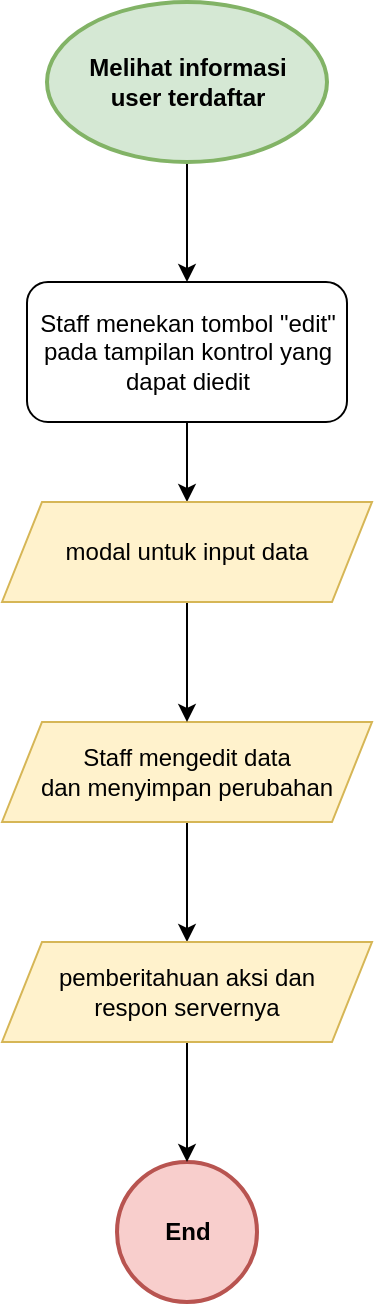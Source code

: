 <mxfile version="20.8.16" type="device"><diagram name="Page-1" id="51YWw7CBW6mTM5bxygTf"><mxGraphModel dx="1304" dy="1174" grid="1" gridSize="10" guides="1" tooltips="1" connect="1" arrows="1" fold="1" page="1" pageScale="1" pageWidth="850" pageHeight="1100" math="0" shadow="0"><root><mxCell id="0"/><mxCell id="1" parent="0"/><mxCell id="mdE4jYPzADtsIGIwAKJR-1" value="End" style="ellipse;whiteSpace=wrap;html=1;aspect=fixed;fillColor=#f8cecc;strokeColor=#b85450;fontStyle=1;strokeWidth=2;" parent="1" vertex="1"><mxGeometry x="137.5" y="650" width="70" height="70" as="geometry"/></mxCell><mxCell id="mdE4jYPzADtsIGIwAKJR-39" value="" style="edgeStyle=orthogonalEdgeStyle;rounded=0;orthogonalLoop=1;jettySize=auto;html=1;" parent="1" source="mdE4jYPzADtsIGIwAKJR-34" target="mdE4jYPzADtsIGIwAKJR-38" edge="1"><mxGeometry relative="1" as="geometry"/></mxCell><mxCell id="mdE4jYPzADtsIGIwAKJR-34" value="Staff mengedit data&lt;br&gt;dan menyimpan perubahan" style="shape=parallelogram;perimeter=parallelogramPerimeter;whiteSpace=wrap;html=1;fixedSize=1;strokeWidth=1;fillColor=#fff2cc;strokeColor=#d6b656;" parent="1" vertex="1"><mxGeometry x="80" y="430" width="185" height="50" as="geometry"/></mxCell><mxCell id="9q-HIhLPoZWAPrkftfEa-3" value="" style="edgeStyle=orthogonalEdgeStyle;rounded=0;orthogonalLoop=1;jettySize=auto;html=1;" edge="1" parent="1" source="mdE4jYPzADtsIGIwAKJR-35" target="9q-HIhLPoZWAPrkftfEa-2"><mxGeometry relative="1" as="geometry"/></mxCell><mxCell id="mdE4jYPzADtsIGIwAKJR-35" value="Staff menekan tombol &quot;edit&quot; pada tampilan kontrol yang dapat diedit" style="rounded=1;whiteSpace=wrap;html=1;fontSize=12;glass=0;strokeWidth=1;shadow=0;" parent="1" vertex="1"><mxGeometry x="92.5" y="210" width="160" height="70" as="geometry"/></mxCell><mxCell id="mdE4jYPzADtsIGIwAKJR-40" style="edgeStyle=orthogonalEdgeStyle;rounded=0;orthogonalLoop=1;jettySize=auto;html=1;" parent="1" source="mdE4jYPzADtsIGIwAKJR-38" target="mdE4jYPzADtsIGIwAKJR-1" edge="1"><mxGeometry relative="1" as="geometry"/></mxCell><mxCell id="mdE4jYPzADtsIGIwAKJR-38" value="pemberitahuan aksi dan&lt;br&gt;respon servernya" style="shape=parallelogram;perimeter=parallelogramPerimeter;whiteSpace=wrap;html=1;fixedSize=1;strokeWidth=1;fillColor=#fff2cc;strokeColor=#d6b656;" parent="1" vertex="1"><mxGeometry x="80" y="540" width="185" height="50" as="geometry"/></mxCell><mxCell id="PIXuFCjtsE6DKIQytrWu-2" value="" style="edgeStyle=orthogonalEdgeStyle;rounded=0;orthogonalLoop=1;jettySize=auto;html=1;" parent="1" source="PIXuFCjtsE6DKIQytrWu-1" target="mdE4jYPzADtsIGIwAKJR-35" edge="1"><mxGeometry relative="1" as="geometry"/></mxCell><mxCell id="PIXuFCjtsE6DKIQytrWu-1" value="&lt;b&gt;Melihat informasi&lt;br&gt;user terdaftar&lt;/b&gt;" style="ellipse;whiteSpace=wrap;html=1;fillColor=#d5e8d4;strokeColor=#82b366;strokeWidth=2;" parent="1" vertex="1"><mxGeometry x="102.5" y="70" width="140" height="80" as="geometry"/></mxCell><mxCell id="9q-HIhLPoZWAPrkftfEa-4" value="" style="edgeStyle=orthogonalEdgeStyle;rounded=0;orthogonalLoop=1;jettySize=auto;html=1;" edge="1" parent="1" source="9q-HIhLPoZWAPrkftfEa-2" target="mdE4jYPzADtsIGIwAKJR-34"><mxGeometry relative="1" as="geometry"/></mxCell><mxCell id="9q-HIhLPoZWAPrkftfEa-2" value="modal untuk input data" style="shape=parallelogram;perimeter=parallelogramPerimeter;whiteSpace=wrap;html=1;fixedSize=1;strokeWidth=1;fillColor=#fff2cc;strokeColor=#d6b656;" vertex="1" parent="1"><mxGeometry x="80" y="320" width="185" height="50" as="geometry"/></mxCell></root></mxGraphModel></diagram></mxfile>